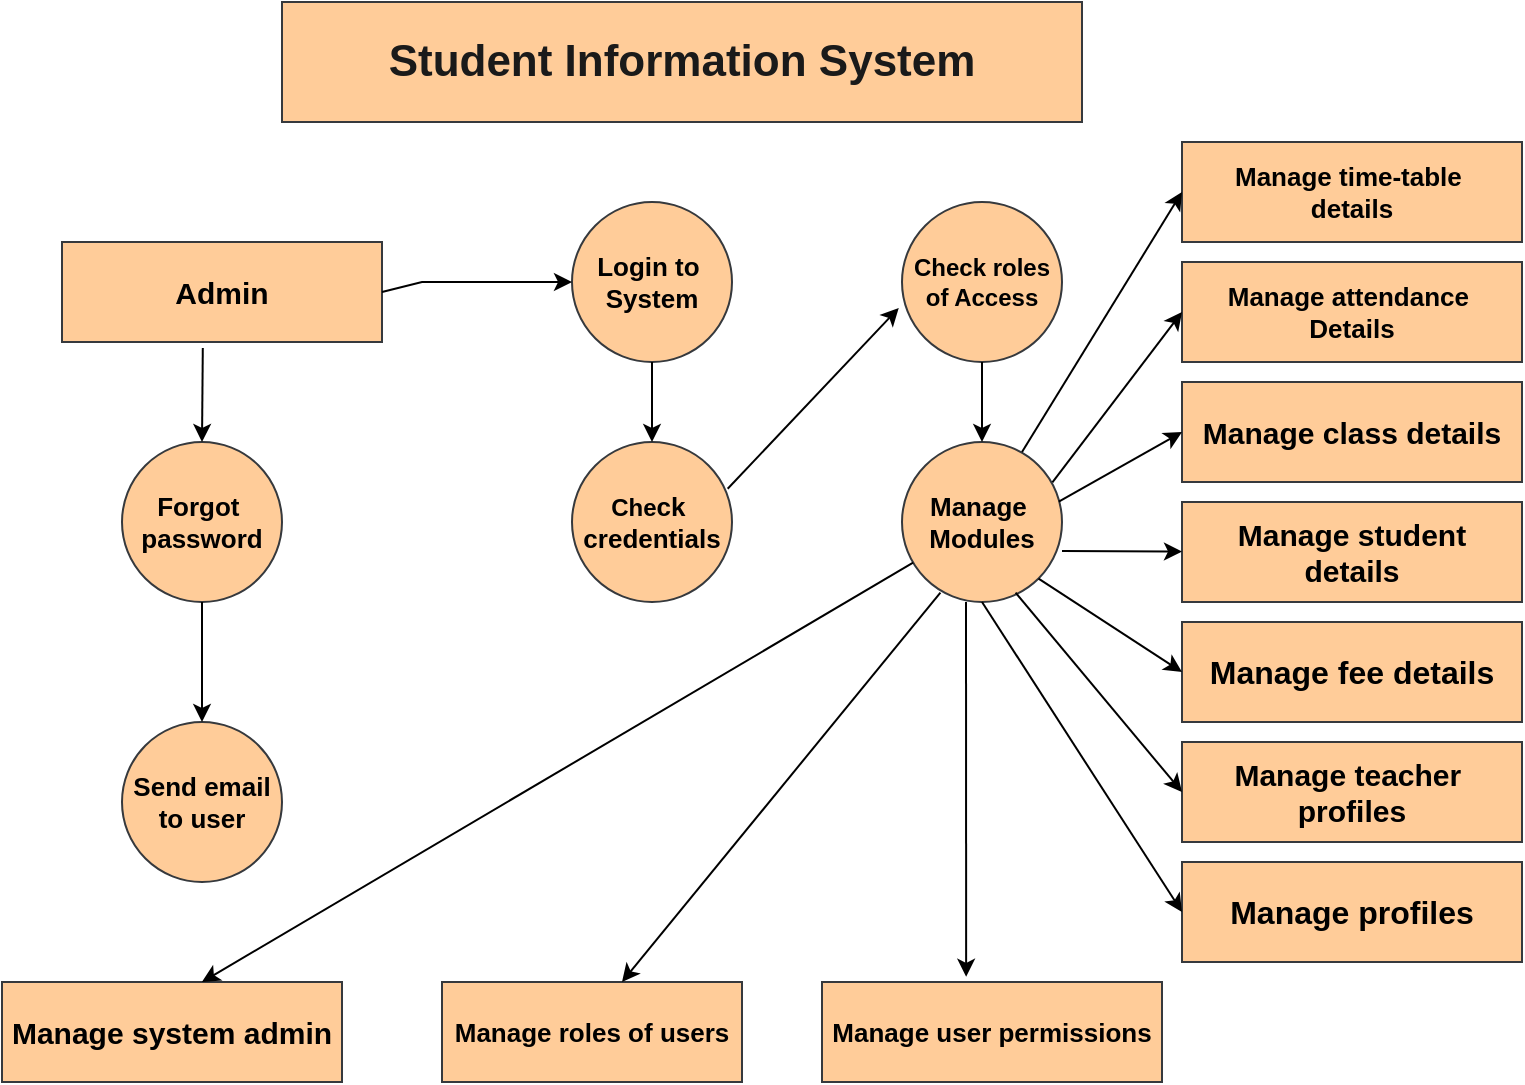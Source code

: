 <mxfile version="28.1.1">
  <diagram name="Page-1" id="WA1r6KUQcry2bDk7fgSe">
    <mxGraphModel dx="1042" dy="562" grid="1" gridSize="10" guides="1" tooltips="1" connect="1" arrows="1" fold="1" page="1" pageScale="1" pageWidth="850" pageHeight="1100" math="0" shadow="0">
      <root>
        <mxCell id="0" />
        <mxCell id="1" parent="0" />
        <mxCell id="Axslk_d-Ad8dGzHeB5Ps-1" value="&lt;font style=&quot;font-size: 22px; color: rgb(26, 26, 26);&quot;&gt;&lt;b style=&quot;&quot;&gt;Student Information System&lt;/b&gt;&lt;/font&gt;" style="rounded=0;whiteSpace=wrap;html=1;fillColor=#ffcc99;strokeColor=#36393d;" vertex="1" parent="1">
          <mxGeometry x="200" y="60" width="400" height="60" as="geometry" />
        </mxCell>
        <mxCell id="Axslk_d-Ad8dGzHeB5Ps-2" value="&lt;b&gt;&lt;font style=&quot;font-size: 15px;&quot;&gt;Admin&lt;/font&gt;&lt;/b&gt;" style="rounded=0;whiteSpace=wrap;html=1;fillColor=#ffcc99;strokeColor=#36393d;" vertex="1" parent="1">
          <mxGeometry x="90" y="180" width="160" height="50" as="geometry" />
        </mxCell>
        <mxCell id="Axslk_d-Ad8dGzHeB5Ps-3" value="&lt;b&gt;&lt;font style=&quot;font-size: 13px;&quot;&gt;Login to&amp;nbsp;&lt;/font&gt;&lt;/b&gt;&lt;div&gt;&lt;b&gt;&lt;font style=&quot;font-size: 13px;&quot;&gt;System&lt;/font&gt;&lt;/b&gt;&lt;/div&gt;" style="ellipse;whiteSpace=wrap;html=1;aspect=fixed;fillColor=#ffcc99;strokeColor=#36393d;" vertex="1" parent="1">
          <mxGeometry x="345" y="160" width="80" height="80" as="geometry" />
        </mxCell>
        <mxCell id="Axslk_d-Ad8dGzHeB5Ps-4" value="&lt;b&gt;Check roles of Access&lt;/b&gt;" style="ellipse;whiteSpace=wrap;html=1;aspect=fixed;fillColor=#ffcc99;strokeColor=#36393d;" vertex="1" parent="1">
          <mxGeometry x="510" y="160" width="80" height="80" as="geometry" />
        </mxCell>
        <mxCell id="Axslk_d-Ad8dGzHeB5Ps-5" value="&lt;b&gt;&lt;font style=&quot;font-size: 13px;&quot;&gt;Forgot&amp;nbsp;&lt;/font&gt;&lt;/b&gt;&lt;div&gt;&lt;b&gt;&lt;font style=&quot;font-size: 13px;&quot;&gt;password&lt;/font&gt;&lt;/b&gt;&lt;/div&gt;" style="ellipse;whiteSpace=wrap;html=1;aspect=fixed;fillColor=#ffcc99;strokeColor=#36393d;" vertex="1" parent="1">
          <mxGeometry x="120" y="280" width="80" height="80" as="geometry" />
        </mxCell>
        <mxCell id="Axslk_d-Ad8dGzHeB5Ps-6" value="&lt;b&gt;&lt;font style=&quot;font-size: 13px;&quot;&gt;Manage&amp;nbsp;&lt;/font&gt;&lt;/b&gt;&lt;div&gt;&lt;b&gt;&lt;font style=&quot;font-size: 13px;&quot;&gt;Modules&lt;/font&gt;&lt;/b&gt;&lt;/div&gt;" style="ellipse;whiteSpace=wrap;html=1;aspect=fixed;fillColor=#ffcc99;strokeColor=#36393d;" vertex="1" parent="1">
          <mxGeometry x="510" y="280" width="80" height="80" as="geometry" />
        </mxCell>
        <mxCell id="Axslk_d-Ad8dGzHeB5Ps-7" value="&lt;b&gt;Che&lt;font style=&quot;font-size: 13px;&quot;&gt;ck&amp;nbsp;&lt;/font&gt;&lt;/b&gt;&lt;div&gt;&lt;b&gt;&lt;font style=&quot;font-size: 13px;&quot;&gt;credentials&lt;/font&gt;&lt;/b&gt;&lt;/div&gt;" style="ellipse;whiteSpace=wrap;html=1;aspect=fixed;fillColor=#ffcc99;strokeColor=#36393d;" vertex="1" parent="1">
          <mxGeometry x="345" y="280" width="80" height="80" as="geometry" />
        </mxCell>
        <mxCell id="Axslk_d-Ad8dGzHeB5Ps-8" value="&lt;b&gt;&lt;font style=&quot;font-size: 13px;&quot;&gt;Send email&lt;/font&gt;&lt;/b&gt;&lt;div&gt;&lt;b&gt;&lt;font style=&quot;font-size: 13px;&quot;&gt;to user&lt;/font&gt;&lt;/b&gt;&lt;/div&gt;" style="ellipse;whiteSpace=wrap;html=1;aspect=fixed;fillColor=#ffcc99;strokeColor=#36393d;" vertex="1" parent="1">
          <mxGeometry x="120" y="420" width="80" height="80" as="geometry" />
        </mxCell>
        <mxCell id="Axslk_d-Ad8dGzHeB5Ps-9" value="&lt;font style=&quot;font-size: 15px;&quot;&gt;&lt;b&gt;Manage teacher&amp;nbsp;&lt;/b&gt;&lt;/font&gt;&lt;div&gt;&lt;font style=&quot;font-size: 15px;&quot;&gt;&lt;b&gt;profiles&lt;/b&gt;&lt;/font&gt;&lt;/div&gt;" style="rounded=0;whiteSpace=wrap;html=1;fillColor=#ffcc99;strokeColor=#36393d;" vertex="1" parent="1">
          <mxGeometry x="650" y="430" width="170" height="50" as="geometry" />
        </mxCell>
        <mxCell id="Axslk_d-Ad8dGzHeB5Ps-10" value="&lt;font style=&quot;font-size: 16px;&quot;&gt;&lt;b&gt;Manage fee details&lt;/b&gt;&lt;/font&gt;" style="rounded=0;whiteSpace=wrap;html=1;fillColor=#ffcc99;strokeColor=#36393d;" vertex="1" parent="1">
          <mxGeometry x="650" y="370" width="170" height="50" as="geometry" />
        </mxCell>
        <mxCell id="Axslk_d-Ad8dGzHeB5Ps-11" value="&lt;b&gt;&lt;font style=&quot;font-size: 15px;&quot;&gt;Manage student&lt;/font&gt;&lt;/b&gt;&lt;div&gt;&lt;b&gt;&lt;font style=&quot;font-size: 15px;&quot;&gt;details&lt;/font&gt;&lt;/b&gt;&lt;/div&gt;" style="rounded=0;whiteSpace=wrap;html=1;fillColor=#ffcc99;strokeColor=#36393d;" vertex="1" parent="1">
          <mxGeometry x="650" y="310" width="170" height="50" as="geometry" />
        </mxCell>
        <mxCell id="Axslk_d-Ad8dGzHeB5Ps-12" value="&lt;b&gt;&lt;font style=&quot;font-size: 15px;&quot;&gt;Manage class details&lt;/font&gt;&lt;/b&gt;" style="rounded=0;whiteSpace=wrap;html=1;fillColor=#ffcc99;strokeColor=#36393d;" vertex="1" parent="1">
          <mxGeometry x="650" y="250" width="170" height="50" as="geometry" />
        </mxCell>
        <mxCell id="Axslk_d-Ad8dGzHeB5Ps-13" value="&lt;font style=&quot;font-size: 13px;&quot;&gt;&lt;b&gt;Manage attendance&amp;nbsp;&lt;/b&gt;&lt;/font&gt;&lt;div&gt;&lt;font style=&quot;font-size: 13px;&quot;&gt;&lt;b&gt;Details&lt;/b&gt;&lt;/font&gt;&lt;/div&gt;" style="rounded=0;whiteSpace=wrap;html=1;fillColor=#ffcc99;strokeColor=#36393d;" vertex="1" parent="1">
          <mxGeometry x="650" y="190" width="170" height="50" as="geometry" />
        </mxCell>
        <mxCell id="Axslk_d-Ad8dGzHeB5Ps-14" value="&lt;b&gt;&lt;font style=&quot;font-size: 13px;&quot;&gt;Manage time-table&amp;nbsp;&lt;/font&gt;&lt;/b&gt;&lt;div&gt;&lt;b&gt;&lt;font style=&quot;font-size: 13px;&quot;&gt;details&lt;/font&gt;&lt;/b&gt;&lt;/div&gt;" style="rounded=0;whiteSpace=wrap;html=1;fillColor=#ffcc99;strokeColor=#36393d;" vertex="1" parent="1">
          <mxGeometry x="650" y="130" width="170" height="50" as="geometry" />
        </mxCell>
        <mxCell id="Axslk_d-Ad8dGzHeB5Ps-15" value="&lt;font style=&quot;font-size: 16px;&quot;&gt;&lt;b&gt;Manage profiles&lt;/b&gt;&lt;/font&gt;" style="rounded=0;whiteSpace=wrap;html=1;fillColor=#ffcc99;strokeColor=#36393d;" vertex="1" parent="1">
          <mxGeometry x="650" y="490" width="170" height="50" as="geometry" />
        </mxCell>
        <mxCell id="Axslk_d-Ad8dGzHeB5Ps-17" value="&lt;b&gt;&lt;font style=&quot;font-size: 13px;&quot;&gt;Manage user permissions&lt;/font&gt;&lt;/b&gt;" style="rounded=0;whiteSpace=wrap;html=1;fillColor=#ffcc99;strokeColor=#36393d;" vertex="1" parent="1">
          <mxGeometry x="470" y="550" width="170" height="50" as="geometry" />
        </mxCell>
        <mxCell id="Axslk_d-Ad8dGzHeB5Ps-18" value="&lt;b&gt;&lt;font style=&quot;font-size: 13px;&quot;&gt;Manage roles of users&lt;/font&gt;&lt;/b&gt;" style="rounded=0;whiteSpace=wrap;html=1;fillColor=#ffcc99;strokeColor=#36393d;" vertex="1" parent="1">
          <mxGeometry x="280" y="550" width="150" height="50" as="geometry" />
        </mxCell>
        <mxCell id="Axslk_d-Ad8dGzHeB5Ps-19" value="&lt;b&gt;&lt;font style=&quot;font-size: 15px;&quot;&gt;Manage system admin&lt;/font&gt;&lt;/b&gt;" style="rounded=0;whiteSpace=wrap;html=1;fillColor=#ffcc99;strokeColor=#36393d;" vertex="1" parent="1">
          <mxGeometry x="60" y="550" width="170" height="50" as="geometry" />
        </mxCell>
        <mxCell id="Axslk_d-Ad8dGzHeB5Ps-20" value="" style="endArrow=classic;html=1;rounded=0;exitX=1;exitY=0.5;exitDx=0;exitDy=0;entryX=0;entryY=0.5;entryDx=0;entryDy=0;" edge="1" parent="1" source="Axslk_d-Ad8dGzHeB5Ps-2" target="Axslk_d-Ad8dGzHeB5Ps-3">
          <mxGeometry width="50" height="50" relative="1" as="geometry">
            <mxPoint x="400" y="350" as="sourcePoint" />
            <mxPoint x="300" y="220" as="targetPoint" />
            <Array as="points">
              <mxPoint x="270" y="200" />
              <mxPoint x="300" y="200" />
            </Array>
          </mxGeometry>
        </mxCell>
        <mxCell id="Axslk_d-Ad8dGzHeB5Ps-21" value="" style="endArrow=classic;html=1;rounded=0;entryX=0.5;entryY=0;entryDx=0;entryDy=0;exitX=0.5;exitY=1;exitDx=0;exitDy=0;" edge="1" parent="1" source="Axslk_d-Ad8dGzHeB5Ps-3" target="Axslk_d-Ad8dGzHeB5Ps-7">
          <mxGeometry width="50" height="50" relative="1" as="geometry">
            <mxPoint x="400" y="350" as="sourcePoint" />
            <mxPoint x="450" y="300" as="targetPoint" />
          </mxGeometry>
        </mxCell>
        <mxCell id="Axslk_d-Ad8dGzHeB5Ps-23" value="" style="endArrow=classic;html=1;rounded=0;entryX=-0.02;entryY=0.662;entryDx=0;entryDy=0;entryPerimeter=0;exitX=0.973;exitY=0.292;exitDx=0;exitDy=0;exitPerimeter=0;" edge="1" parent="1" source="Axslk_d-Ad8dGzHeB5Ps-7" target="Axslk_d-Ad8dGzHeB5Ps-4">
          <mxGeometry width="50" height="50" relative="1" as="geometry">
            <mxPoint x="430" y="310" as="sourcePoint" />
            <mxPoint x="450" y="300" as="targetPoint" />
          </mxGeometry>
        </mxCell>
        <mxCell id="Axslk_d-Ad8dGzHeB5Ps-24" value="" style="endArrow=classic;html=1;rounded=0;" edge="1" parent="1">
          <mxGeometry width="50" height="50" relative="1" as="geometry">
            <mxPoint x="550" y="240" as="sourcePoint" />
            <mxPoint x="550" y="280" as="targetPoint" />
          </mxGeometry>
        </mxCell>
        <mxCell id="Axslk_d-Ad8dGzHeB5Ps-25" value="" style="endArrow=classic;html=1;rounded=0;entryX=0.5;entryY=0;entryDx=0;entryDy=0;" edge="1" parent="1" source="Axslk_d-Ad8dGzHeB5Ps-5" target="Axslk_d-Ad8dGzHeB5Ps-8">
          <mxGeometry width="50" height="50" relative="1" as="geometry">
            <mxPoint x="400" y="350" as="sourcePoint" />
            <mxPoint x="450" y="300" as="targetPoint" />
          </mxGeometry>
        </mxCell>
        <mxCell id="Axslk_d-Ad8dGzHeB5Ps-26" value="" style="endArrow=classic;html=1;rounded=0;entryX=0.5;entryY=0;entryDx=0;entryDy=0;exitX=0.44;exitY=1.06;exitDx=0;exitDy=0;exitPerimeter=0;" edge="1" parent="1" source="Axslk_d-Ad8dGzHeB5Ps-2" target="Axslk_d-Ad8dGzHeB5Ps-5">
          <mxGeometry width="50" height="50" relative="1" as="geometry">
            <mxPoint x="160" y="240" as="sourcePoint" />
            <mxPoint x="450" y="300" as="targetPoint" />
          </mxGeometry>
        </mxCell>
        <mxCell id="Axslk_d-Ad8dGzHeB5Ps-27" value="" style="endArrow=classic;html=1;rounded=0;entryX=0.588;entryY=0;entryDx=0;entryDy=0;entryPerimeter=0;" edge="1" parent="1" source="Axslk_d-Ad8dGzHeB5Ps-6" target="Axslk_d-Ad8dGzHeB5Ps-19">
          <mxGeometry width="50" height="50" relative="1" as="geometry">
            <mxPoint x="360" y="361" as="sourcePoint" />
            <mxPoint x="170" y="540" as="targetPoint" />
          </mxGeometry>
        </mxCell>
        <mxCell id="Axslk_d-Ad8dGzHeB5Ps-28" value="" style="endArrow=classic;html=1;rounded=0;exitX=0.24;exitY=0.942;exitDx=0;exitDy=0;exitPerimeter=0;" edge="1" parent="1" source="Axslk_d-Ad8dGzHeB5Ps-6">
          <mxGeometry width="50" height="50" relative="1" as="geometry">
            <mxPoint x="520" y="350" as="sourcePoint" />
            <mxPoint x="370" y="550" as="targetPoint" />
          </mxGeometry>
        </mxCell>
        <mxCell id="Axslk_d-Ad8dGzHeB5Ps-29" value="" style="endArrow=classic;html=1;rounded=0;entryX=0.424;entryY=-0.052;entryDx=0;entryDy=0;entryPerimeter=0;" edge="1" parent="1" target="Axslk_d-Ad8dGzHeB5Ps-17">
          <mxGeometry width="50" height="50" relative="1" as="geometry">
            <mxPoint x="542" y="360" as="sourcePoint" />
            <mxPoint x="540" y="540" as="targetPoint" />
          </mxGeometry>
        </mxCell>
        <mxCell id="Axslk_d-Ad8dGzHeB5Ps-32" value="" style="endArrow=classic;html=1;rounded=0;entryX=0;entryY=0.5;entryDx=0;entryDy=0;exitX=0.75;exitY=0.062;exitDx=0;exitDy=0;exitPerimeter=0;" edge="1" parent="1" source="Axslk_d-Ad8dGzHeB5Ps-6" target="Axslk_d-Ad8dGzHeB5Ps-14">
          <mxGeometry width="50" height="50" relative="1" as="geometry">
            <mxPoint x="400" y="350" as="sourcePoint" />
            <mxPoint x="450" y="300" as="targetPoint" />
          </mxGeometry>
        </mxCell>
        <mxCell id="Axslk_d-Ad8dGzHeB5Ps-33" value="" style="endArrow=classic;html=1;rounded=0;entryX=0;entryY=0.5;entryDx=0;entryDy=0;exitX=0.94;exitY=0.252;exitDx=0;exitDy=0;exitPerimeter=0;" edge="1" parent="1" source="Axslk_d-Ad8dGzHeB5Ps-6" target="Axslk_d-Ad8dGzHeB5Ps-13">
          <mxGeometry width="50" height="50" relative="1" as="geometry">
            <mxPoint x="400" y="350" as="sourcePoint" />
            <mxPoint x="450" y="300" as="targetPoint" />
          </mxGeometry>
        </mxCell>
        <mxCell id="Axslk_d-Ad8dGzHeB5Ps-34" value="" style="endArrow=classic;html=1;rounded=0;entryX=0;entryY=0.5;entryDx=0;entryDy=0;exitX=0.98;exitY=0.372;exitDx=0;exitDy=0;exitPerimeter=0;" edge="1" parent="1" source="Axslk_d-Ad8dGzHeB5Ps-6" target="Axslk_d-Ad8dGzHeB5Ps-12">
          <mxGeometry width="50" height="50" relative="1" as="geometry">
            <mxPoint x="400" y="350" as="sourcePoint" />
            <mxPoint x="450" y="300" as="targetPoint" />
          </mxGeometry>
        </mxCell>
        <mxCell id="Axslk_d-Ad8dGzHeB5Ps-35" value="" style="endArrow=classic;html=1;rounded=0;exitX=1;exitY=0.682;exitDx=0;exitDy=0;exitPerimeter=0;" edge="1" parent="1" source="Axslk_d-Ad8dGzHeB5Ps-6" target="Axslk_d-Ad8dGzHeB5Ps-11">
          <mxGeometry width="50" height="50" relative="1" as="geometry">
            <mxPoint x="590" y="335" as="sourcePoint" />
            <mxPoint x="450" y="300" as="targetPoint" />
          </mxGeometry>
        </mxCell>
        <mxCell id="Axslk_d-Ad8dGzHeB5Ps-36" value="" style="endArrow=classic;html=1;rounded=0;entryX=0;entryY=0.5;entryDx=0;entryDy=0;exitX=1;exitY=1;exitDx=0;exitDy=0;" edge="1" parent="1" source="Axslk_d-Ad8dGzHeB5Ps-6" target="Axslk_d-Ad8dGzHeB5Ps-10">
          <mxGeometry width="50" height="50" relative="1" as="geometry">
            <mxPoint x="400" y="350" as="sourcePoint" />
            <mxPoint x="450" y="300" as="targetPoint" />
          </mxGeometry>
        </mxCell>
        <mxCell id="Axslk_d-Ad8dGzHeB5Ps-37" value="" style="endArrow=classic;html=1;rounded=0;entryX=0;entryY=0.5;entryDx=0;entryDy=0;exitX=0.71;exitY=0.942;exitDx=0;exitDy=0;exitPerimeter=0;" edge="1" parent="1" source="Axslk_d-Ad8dGzHeB5Ps-6" target="Axslk_d-Ad8dGzHeB5Ps-9">
          <mxGeometry width="50" height="50" relative="1" as="geometry">
            <mxPoint x="580" y="360" as="sourcePoint" />
            <mxPoint x="450" y="300" as="targetPoint" />
          </mxGeometry>
        </mxCell>
        <mxCell id="Axslk_d-Ad8dGzHeB5Ps-38" value="" style="endArrow=classic;html=1;rounded=0;entryX=0;entryY=0.5;entryDx=0;entryDy=0;exitX=0.5;exitY=1;exitDx=0;exitDy=0;" edge="1" parent="1" source="Axslk_d-Ad8dGzHeB5Ps-6" target="Axslk_d-Ad8dGzHeB5Ps-15">
          <mxGeometry width="50" height="50" relative="1" as="geometry">
            <mxPoint x="400" y="350" as="sourcePoint" />
            <mxPoint x="450" y="300" as="targetPoint" />
          </mxGeometry>
        </mxCell>
      </root>
    </mxGraphModel>
  </diagram>
</mxfile>
